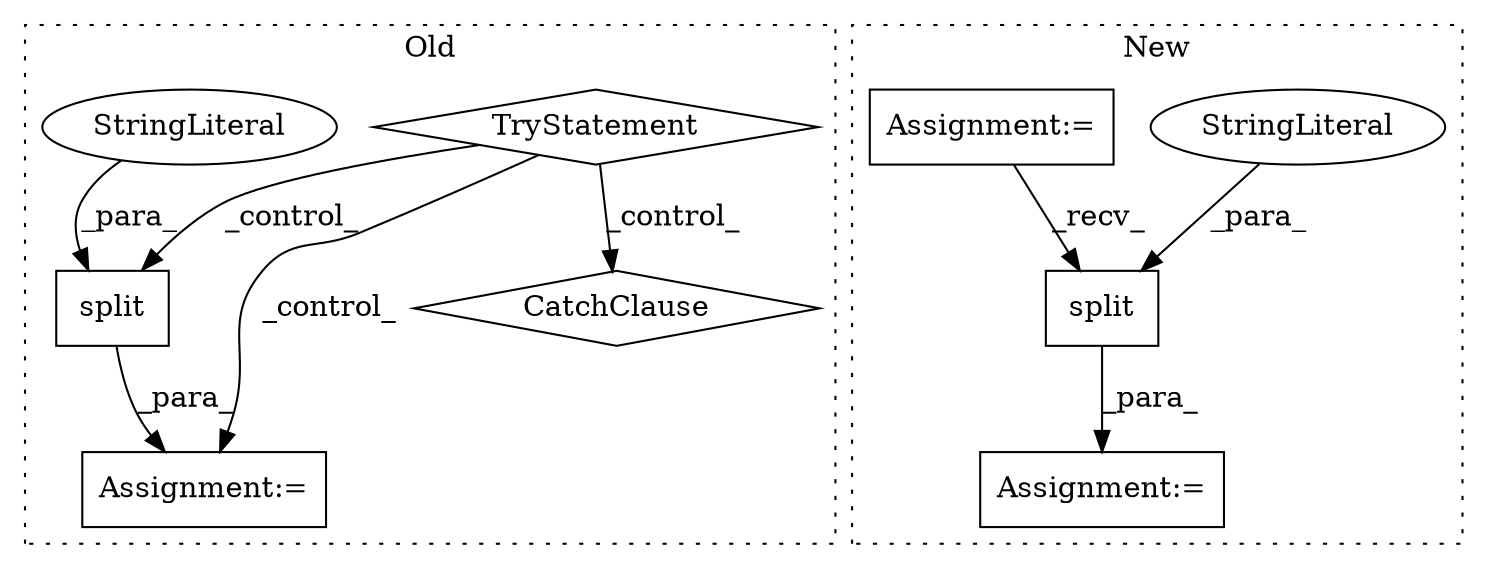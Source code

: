 digraph G {
subgraph cluster0 {
1 [label="TryStatement" a="54" s="652" l="4" shape="diamond"];
4 [label="CatchClause" a="12" s="760,792" l="11,2" shape="diamond"];
6 [label="Assignment:=" a="7" s="675" l="1" shape="box"];
7 [label="split" a="32" s="736,746" l="6,1" shape="box"];
8 [label="StringLiteral" a="45" s="742" l="4" shape="ellipse"];
label = "Old";
style="dotted";
}
subgraph cluster1 {
2 [label="split" a="32" s="586,595" l="6,1" shape="box"];
3 [label="Assignment:=" a="7" s="532" l="1" shape="box"];
5 [label="StringLiteral" a="45" s="592" l="3" shape="ellipse"];
9 [label="Assignment:=" a="7" s="475" l="1" shape="box"];
label = "New";
style="dotted";
}
1 -> 7 [label="_control_"];
1 -> 4 [label="_control_"];
1 -> 6 [label="_control_"];
2 -> 3 [label="_para_"];
5 -> 2 [label="_para_"];
7 -> 6 [label="_para_"];
8 -> 7 [label="_para_"];
9 -> 2 [label="_recv_"];
}